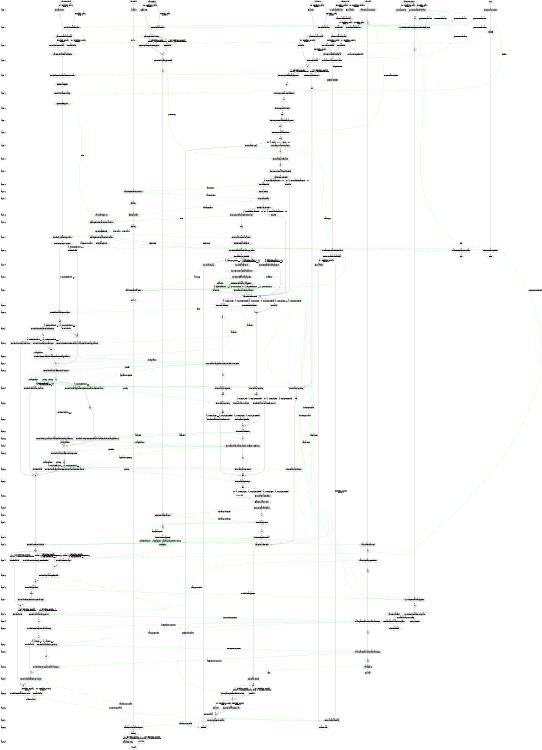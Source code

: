 digraph state_graph {
	rankdir=TB;
	size="8,5;"
	layer_0 [shape=plaintext, label="layer 0"];
	layer_1 [shape=plaintext, label="layer 1"];
	layer_0 -> layer_1 [style=invis];
	layer_2 [shape=plaintext, label="layer 2"];
	layer_1 -> layer_2 [style=invis];
	layer_3 [shape=plaintext, label="layer 3"];
	layer_2 -> layer_3 [style=invis];
	layer_4 [shape=plaintext, label="layer 4"];
	layer_3 -> layer_4 [style=invis];
	layer_5 [shape=plaintext, label="layer 5"];
	layer_4 -> layer_5 [style=invis];
	layer_6 [shape=plaintext, label="layer 6"];
	layer_5 -> layer_6 [style=invis];
	layer_7 [shape=plaintext, label="layer 7"];
	layer_6 -> layer_7 [style=invis];
	layer_8 [shape=plaintext, label="layer 8"];
	layer_7 -> layer_8 [style=invis];
	layer_9 [shape=plaintext, label="layer 9"];
	layer_8 -> layer_9 [style=invis];
	layer_10 [shape=plaintext, label="layer 10"];
	layer_9 -> layer_10 [style=invis];
	layer_11 [shape=plaintext, label="layer 11"];
	layer_10 -> layer_11 [style=invis];
	layer_12 [shape=plaintext, label="layer 12"];
	layer_11 -> layer_12 [style=invis];
	layer_13 [shape=plaintext, label="layer 13"];
	layer_12 -> layer_13 [style=invis];
	layer_14 [shape=plaintext, label="layer 14"];
	layer_13 -> layer_14 [style=invis];
	layer_15 [shape=plaintext, label="layer 15"];
	layer_14 -> layer_15 [style=invis];
	layer_16 [shape=plaintext, label="layer 16"];
	layer_15 -> layer_16 [style=invis];
	layer_17 [shape=plaintext, label="layer 17"];
	layer_16 -> layer_17 [style=invis];
	layer_18 [shape=plaintext, label="layer 18"];
	layer_17 -> layer_18 [style=invis];
	layer_19 [shape=plaintext, label="layer 19"];
	layer_18 -> layer_19 [style=invis];
	layer_20 [shape=plaintext, label="layer 20"];
	layer_19 -> layer_20 [style=invis];
	layer_21 [shape=plaintext, label="layer 21"];
	layer_20 -> layer_21 [style=invis];
	layer_22 [shape=plaintext, label="layer 22"];
	layer_21 -> layer_22 [style=invis];
	layer_23 [shape=plaintext, label="layer 23"];
	layer_22 -> layer_23 [style=invis];
	layer_24 [shape=plaintext, label="layer 24"];
	layer_23 -> layer_24 [style=invis];
	layer_25 [shape=plaintext, label="layer 25"];
	layer_24 -> layer_25 [style=invis];
	layer_26 [shape=plaintext, label="layer 26"];
	layer_25 -> layer_26 [style=invis];
	layer_27 [shape=plaintext, label="layer 27"];
	layer_26 -> layer_27 [style=invis];
	layer_28 [shape=plaintext, label="layer 28"];
	layer_27 -> layer_28 [style=invis];
	layer_29 [shape=plaintext, label="layer 29"];
	layer_28 -> layer_29 [style=invis];
	layer_30 [shape=plaintext, label="layer 30"];
	layer_29 -> layer_30 [style=invis];
	layer_31 [shape=plaintext, label="layer 31"];
	layer_30 -> layer_31 [style=invis];
	layer_32 [shape=plaintext, label="layer 32"];
	layer_31 -> layer_32 [style=invis];
	layer_33 [shape=plaintext, label="layer 33"];
	layer_32 -> layer_33 [style=invis];
	layer_34 [shape=plaintext, label="layer 34"];
	layer_33 -> layer_34 [style=invis];
	layer_35 [shape=plaintext, label="layer 35"];
	layer_34 -> layer_35 [style=invis];
	layer_36 [shape=plaintext, label="layer 36"];
	layer_35 -> layer_36 [style=invis];
	layer_37 [shape=plaintext, label="layer 37"];
	layer_36 -> layer_37 [style=invis];
	layer_38 [shape=plaintext, label="layer 38"];
	layer_37 -> layer_38 [style=invis];
	layer_39 [shape=plaintext, label="layer 39"];
	layer_38 -> layer_39 [style=invis];
	layer_40 [shape=plaintext, label="layer 40"];
	layer_39 -> layer_40 [style=invis];
	layer_41 [shape=plaintext, label="layer 41"];
	layer_40 -> layer_41 [style=invis];
	layer_42 [shape=plaintext, label="layer 42"];
	layer_41 -> layer_42 [style=invis];
	layer_43 [shape=plaintext, label="layer 43"];
	layer_42 -> layer_43 [style=invis];
	layer_44 [shape=plaintext, label="layer 44"];
	layer_43 -> layer_44 [style=invis];
	layer_45 [shape=plaintext, label="layer 45"];
	layer_44 -> layer_45 [style=invis];
	layer_46 [shape=plaintext, label="layer 46"];
	layer_45 -> layer_46 [style=invis];
	layer_47 [shape=plaintext, label="layer 47"];
	layer_46 -> layer_47 [style=invis];
	layer_48 [shape=plaintext, label="layer 48"];
	layer_47 -> layer_48 [style=invis];
	layer_49 [shape=plaintext, label="layer 49"];
	layer_48 -> layer_49 [style=invis];
	layer_50 [shape=plaintext, label="layer 50"];
	layer_49 -> layer_50 [style=invis];
	layer_51 [shape=plaintext, label="layer 51"];
	layer_50 -> layer_51 [style=invis];
	layer_52 [shape=plaintext, label="layer 52"];
	layer_51 -> layer_52 [style=invis];
	layer_53 [shape=plaintext, label="layer 53"];
	layer_52 -> layer_53 [style=invis];
	layer_54 [shape=plaintext, label="layer 54"];
	layer_53 -> layer_54 [style=invis];
	layer_55 [shape=plaintext, label="layer 55"];
	layer_54 -> layer_55 [style=invis];
	layer_56 [shape=plaintext, label="layer 56"];
	layer_55 -> layer_56 [style=invis];
	layer_57 [shape=plaintext, label="layer 57"];
	layer_56 -> layer_57 [style=invis];
	layer_58 [shape=plaintext, label="layer 58"];
	layer_57 -> layer_58 [style=invis];
	layer_59 [shape=plaintext, label="layer 59"];
	layer_58 -> layer_59 [style=invis];
	
	/* States */
	Firm_XXX2 [label = "XXX2"]
	Firm_UPDATE [label = "UPDATE"]
	Firm_XXX [label = "XXX"]
	Firm_15 [label = "15"]
	Firm_Start_Firm_Macro_Data [label = "Start_Firm_Macro_Data"]
	Firm_start_Firm [label = "start_Firm"]
	Firm_09b [label = "09b"]
	Firm_08 [label = "08"]
	Firm_07 [label = "07"]
	Firm_09a [label = "09a"]
	Firm_06 [label = "06"]
	Firm_03d [label = "03d"]
	Firm_09c [label = "09c"]
	Firm_05b [label = "05b"]
	Firm_05a [label = "05a"]
	Firm_04 [label = "04"]
	Firm_03c [label = "03c"]
	Firm_03 [label = "03"]
	Firm_Firm_tries_to_resolve_financial_crisis [label = "Firm_tries_to_resolve_financial_crisis"]
	Firm_Firm_bankruptcy_checked [label = "Firm_bankruptcy_checked"]
	Firm_End_Firm_Financial_Role [label = "End_Firm_Financial_Role"]
	Firm_0003 [label = "0003"]
	Firm_end_Firm [label = "end_Firm"]
	Firm_004 [label = "004"]
	Firm_003 [label = "003"]
	Firm_002 [label = "002"]
	Firm_001 [label = "001"]
	Firm_End_Firm_Credit_Role [label = "End_Firm_Credit_Role"]
	Firm_Firm_Credit_02 [label = "Firm_Credit_02"]
	Firm_Start_Firm_Credit_Role [label = "Start_Firm_Credit_Role"]
	Firm_14 [label = "14"]
	Firm_13b [label = "13b"]
	Firm_Start_Firm_Seller_Role [label = "Start_Firm_Seller_Role"]
	Firm_12 [label = "12"]
	Firm_11 [label = "11"]
	Firm_End_Firm_Labour_Role [label = "End_Firm_Labour_Role"]
	Firm_Start_Firm_Labour_Role [label = "Start_Firm_Labour_Role"]
	Firm_End_Firm_Financial_Management [label = "End_Firm_Financial_Management"]
	Firm_02 [label = "02"]
	Firm_00b [label = "00b"]
	Firm_00 [label = "00"]
	Firm_01 [label = "01"]
	Firm_005 [label = "005"]
	Household_WAITORDERSTATUS [label = "WAITORDERSTATUS"]
	Household_SELECTSTRATEGY [label = "SELECTSTRATEGY"]
	Household_end_Household [label = "end_Household"]
	Household_Start_Household_Financial_Role [label = "Start_Household_Financial_Role"]
	Household_Start_Household_Tax_Data [label = "Start_Household_Tax_Data"]
	Household_start_Household [label = "start_Household"]
	Household_05 [label = "05"]
	Household_04 [label = "04"]
	Household_03 [label = "03"]
	Household_02 [label = "02"]
	Household_01b [label = "01b"]
	Household_01 [label = "01"]
	Household_01e [label = "01e"]
	Household_01a [label = "01a"]
	Household_01d [label = "01d"]
	Household_EXIT_FINANCIAL_MARKET [label = "EXIT_FINANCIAL_MARKET"]
	Household_12 [label = "12"]
	Household_14 [label = "14"]
	Household_11 [label = "11"]
	Household_10 [label = "10"]
	Household_15 [label = "15"]
	Household_08b [label = "08b"]
	Household_08 [label = "08"]
	Household_07 [label = "07"]
	Household_09 [label = "09"]
	Household_06b [label = "06b"]
	Household_06 [label = "06"]
	Mall_end_Mall [label = "end_Mall"]
	Mall_05 [label = "05"]
	Mall_04 [label = "04"]
	Mall_03 [label = "03"]
	Mall_02 [label = "02"]
	Mall_01 [label = "01"]
	Mall_start_Mall [label = "start_Mall"]
	IGFirm_start_IGFirm [label = "start_IGFirm"]
	IGFirm_end_IGFirm [label = "end_IGFirm"]
	IGFirm_03 [label = "03"]
	IGFirm_02 [label = "02"]
	IGFirm_01 [label = "01"]
	IGFirm_Start_IGFirm_Productivity [label = "Start_IGFirm_Productivity"]
	Eurostat_WAITENDMARKET [label = "WAITENDMARKET"]
	Eurostat_end_Eurostat [label = "end_Eurostat"]
	Eurostat_End_Eurostat_Financial_Data [label = "End_Eurostat_Financial_Data"]
	Eurostat_Start_Eurostat_Financial_Data [label = "Start_Eurostat_Financial_Data"]
	Eurostat_Start_Eurostat_Firm_Data [label = "Start_Eurostat_Firm_Data"]
	Eurostat_Start_Eurostat_Tax_Data [label = "Start_Eurostat_Tax_Data"]
	Eurostat_start_Eurostat [label = "start_Eurostat"]
	Clearinghouse_end_Clearinghouse [label = "end_Clearinghouse"]
	Clearinghouse_COMPUTEDPRICES [label = "COMPUTEDPRICES"]
	Clearinghouse_start_Clearinghouse [label = "start_Clearinghouse"]
	Bank_BB1 [label = "BB1"]
	Bank_BB [label = "BB"]
	Bank_end_Bank [label = "end_Bank"]
	Bank_Bank_05 [label = "Bank_05"]
	Bank_Bank_04 [label = "Bank_04"]
	Bank_Bank_03 [label = "Bank_03"]
	Bank_Bank_02 [label = "Bank_02"]
	Bank_Bank_01 [label = "Bank_01"]
	Bank_start_Bank [label = "start_Bank"]
	Government_end_Government [label = "end_Government"]
	Government_02 [label = "02"]
	Government_01 [label = "01"]
	Government_00 [label = "00"]
	Government_start_Government [label = "start_Government"]
	Central_Bank_end_Central_Bank [label = "end_Central_Bank"]
	Central_Bank_start_Central_Bank [label = "start_Central_Bank"]
	Firm_Firm_calc_production_quantity_005_01 [label = "Firm_calc_production_quantity", shape = rect]
	Firm_Firm_set_quantities_zero_00_00b [label = "Firm_set_quantities_zero", shape = rect]
	Firm_Firm_calc_input_demands_01_02 [label = "Firm_calc_input_demands", shape = rect]
	Firm_Firm_calc_production_quantity_2_End_Firm_Financial_Management_Start_Firm_Labour_Role [label = "Firm_calc_production_quantity_2", shape = rect]
	Firm_Firm_idle_End_Firm_Financial_Management_Start_Firm_Labour_Role [label = "Firm_idle", shape = rect]
	Firm_Firm_send_capital_demand_End_Firm_Labour_Role_11 [label = "Firm_send_capital_demand", shape = rect]
	Firm_Firm_calc_pay_costs_11_12 [label = "Firm_calc_pay_costs", shape = rect]
	Firm_Firm_send_goods_to_mall_12_Start_Firm_Seller_Role [label = "Firm_send_goods_to_mall", shape = rect]
	Firm_Firm_calc_revenue_Start_Firm_Seller_Role_13b [label = "Firm_calc_revenue", shape = rect]
	Firm_Firm_update_specific_skills_of_workers_13b_14 [label = "Firm_update_specific_skills_of_workers", shape = rect]
	Firm_Firm_idle_13b_14 [label = "Firm_idle", shape = rect]
	Firm_Firm_ask_for_loan_Start_Firm_Credit_Role_Firm_Credit_02 [label = "Firm_ask_for_loan", shape = rect]
	Firm_Firm_choose_bank_Firm_Credit_02_End_Firm_Credit_Role [label = "Firm_choose_bank", shape = rect]
	Firm_Firm_compute_financial_payments_00_001 [label = "Firm_compute_financial_payments", shape = rect]
	Firm_Firm_compute_income_statement_001_002 [label = "Firm_compute_income_statement", shape = rect]
	Firm_Firm_compute_dividends_002_003 [label = "Firm_compute_dividends", shape = rect]
	Firm_Firm_compute_total_financial_payments_003_004 [label = "Firm_compute_total_financial_payments", shape = rect]
	Firm_Firm_compute_balance_sheet_004_005 [label = "Firm_compute_balance_sheet", shape = rect]
	Firm_Firm_in_bankruptcy_005_end_Firm [label = "Firm_in_bankruptcy", shape = rect]
	Firm_Firm_compute_total_liquidity_needs_02_Start_Firm_Credit_Role [label = "Firm_compute_total_liquidity_needs", shape = rect]
	Firm_Firm_compute_and_send_stock_orders_End_Firm_Credit_Role_0003 [label = "Firm_compute_and_send_stock_orders", shape = rect]
	Firm_Firm_reads_stock_transactions_0003_End_Firm_Financial_Role [label = "Firm_reads_stock_transactions", shape = rect]
	Firm_Firm_check_financial_and_bankruptcy_state_End_Firm_Financial_Role_Firm_bankruptcy_checked [label = "Firm_check_financial_and_bankruptcy_state", shape = rect]
	Firm_Firm_in_bankruptcy_Firm_bankruptcy_checked_end_Firm [label = "Firm_in_bankruptcy", shape = rect]
	Firm_Firm_in_financial_crisis_Firm_bankruptcy_checked_Firm_tries_to_resolve_financial_crisis [label = "Firm_in_financial_crisis", shape = rect]
	Firm_Firm_execute_financial_payments_Firm_tries_to_resolve_financial_crisis_End_Firm_Financial_Management [label = "Firm_execute_financial_payments", shape = rect]
	Firm_Firm_execute_financial_payments_Firm_bankruptcy_checked_Start_Firm_Labour_Role [label = "Firm_execute_financial_payments", shape = rect]
	Firm_Firm_idle_Start_Firm_Credit_Role_Start_Firm_Labour_Role [label = "Firm_idle", shape = rect]
	Firm_Firm_idle_End_Firm_Credit_Role_Start_Firm_Labour_Role [label = "Firm_idle", shape = rect]
	Firm_Firm_send_vacancies_Start_Firm_Labour_Role_03 [label = "Firm_send_vacancies", shape = rect]
	Firm_Firm_send_redundancies_Start_Firm_Labour_Role_03c [label = "Firm_send_redundancies", shape = rect]
	Firm_Firm_idle_Start_Firm_Labour_Role_03c [label = "Firm_idle", shape = rect]
	Firm_Firm_read_job_applications_send_job_offer_or_rejection_03_04 [label = "Firm_read_job_applications_send_job_offer_or_rejection", shape = rect]
	Firm_Firm_read_job_responses_04_05a [label = "Firm_read_job_responses", shape = rect]
	Firm_Firm_read_job_quitting_05a_05b [label = "Firm_read_job_quitting", shape = rect]
	Firm_Firm_read_job_quitting_00b_09c [label = "Firm_read_job_quitting", shape = rect]
	Firm_Firm_read_job_quitting_03c_03d [label = "Firm_read_job_quitting", shape = rect]
	Firm_Firm_start_labour_market_03d_06 [label = "Firm_start_labour_market", shape = rect]
	Firm_Firm_finish_labour_market_first_round_03d_09a [label = "Firm_finish_labour_market_first_round", shape = rect]
	Firm_Firm_finish_labour_market_first_round_05b_09a [label = "Firm_finish_labour_market_first_round", shape = rect]
	Firm_Firm_update_wage_offer_05b_06 [label = "Firm_update_wage_offer", shape = rect]
	Firm_Firm_send_vacancies_2_06_07 [label = "Firm_send_vacancies_2", shape = rect]
	Firm_Firm_read_job_applications_send_job_offer_or_rejection_2_07_08 [label = "Firm_read_job_applications_send_job_offer_or_rejection_2", shape = rect]
	Firm_Firm_read_job_responses_2_08_09a [label = "Firm_read_job_responses_2", shape = rect]
	Firm_Firm_read_job_quitting_2_09a_09b [label = "Firm_read_job_quitting_2", shape = rect]
	Firm_Firm_read_job_quitting_2_09c_Start_Firm_Seller_Role [label = "Firm_read_job_quitting_2", shape = rect]
	Firm_Firm_update_wage_offer_2_09b_End_Firm_Labour_Role [label = "Firm_update_wage_offer_2", shape = rect]
	Firm_Firm_idle_09b_End_Firm_Labour_Role [label = "Firm_idle", shape = rect]
	Firm_Firm_idle_start_Firm_Start_Firm_Macro_Data [label = "Firm_idle", shape = rect]
	Firm_Firm_read_tax_rates_start_Firm_Start_Firm_Macro_Data [label = "Firm_read_tax_rates", shape = rect]
	Firm_Firm_receive_data_Start_Firm_Macro_Data_00 [label = "Firm_receive_data", shape = rect]
	Firm_Firm_idle_Start_Firm_Macro_Data_00 [label = "Firm_idle", shape = rect]
	Firm_Firm_send_data_to_Eurostat_14_15 [label = "Firm_send_data_to_Eurostat", shape = rect]
	Firm_Firm_idle_14_15 [label = "Firm_idle", shape = rect]
	Firm_Firm_send_payments_to_bank_15_end_Firm [label = "Firm_send_payments_to_bank", shape = rect]
	Firm_Firm_send_stock_info_XXX_UPDATE [label = "Firm_send_stock_info", shape = rect]
	Firm_Firm_receive_stock_info_UPDATE_XXX2 [label = "Firm_receive_stock_info", shape = rect]
	Household_Household_receive_dividends_06_06b [label = "Household_receive_dividends", shape = rect]
	Household_Household_idle_06b_09 [label = "Household_idle", shape = rect]
	Household_Household_receive_wage_06b_07 [label = "Household_receive_wage", shape = rect]
	Household_Household_update_specific_skills_07_08 [label = "Household_update_specific_skills", shape = rect]
	Household_Household_receive_unemployment_benefits_06b_08 [label = "Household_receive_unemployment_benefits", shape = rect]
	Household_Household_pay_taxes_08_08b [label = "Household_pay_taxes", shape = rect]
	Household_Household_determine_consumption_budget_08b_09 [label = "Household_determine_consumption_budget", shape = rect]
	Household_Household_idle_09_15 [label = "Household_idle", shape = rect]
	Household_Household_rank_and_buy_goods_1_09_10 [label = "Household_rank_and_buy_goods_1", shape = rect]
	Household_Household_receive_goods_read_rationing_10_11 [label = "Household_receive_goods_read_rationing", shape = rect]
	Household_Household_idle_11_14 [label = "Household_idle", shape = rect]
	Household_Household_rank_and_buy_goods_2_11_12 [label = "Household_rank_and_buy_goods_2", shape = rect]
	Household_Household_receive_goods_read_rationing_2_12_14 [label = "Household_receive_goods_read_rationing_2", shape = rect]
	Household_Household_handle_leftover_budget_14_15 [label = "Household_handle_leftover_budget", shape = rect]
	Household_Household_read_firing_messages_EXIT_FINANCIAL_MARKET_01d [label = "Household_read_firing_messages", shape = rect]
	Household_Household_idle_01d_01a [label = "Household_idle", shape = rect]
	Household_Household_idle_EXIT_FINANCIAL_MARKET_01a [label = "Household_idle", shape = rect]
	Household_Household_OTJS_read_job_vacancies_and_send_applications_01e_01 [label = "Household_OTJS_read_job_vacancies_and_send_applications", shape = rect]
	Household_Household_UNEMPLOYED_read_job_vacancies_and_send_applications_01a_01 [label = "Household_UNEMPLOYED_read_job_vacancies_and_send_applications", shape = rect]
	Household_Household_on_the_job_search_decision_01d_01b [label = "Household_on_the_job_search_decision", shape = rect]
	Household_Household_on_the_job_search_yes_01b_01e [label = "Household_on_the_job_search_yes", shape = rect]
	Household_Household_on_the_job_search_no_01b_06 [label = "Household_on_the_job_search_no", shape = rect]
	Household_Household_read_job_offers_send_response_01_02 [label = "Household_read_job_offers_send_response", shape = rect]
	Household_Household_finish_labour_market_02_06 [label = "Household_finish_labour_market", shape = rect]
	Household_Household_read_application_rejection_update_wage_reservation_02_03 [label = "Household_read_application_rejection_update_wage_reservation", shape = rect]
	Household_Household_OTJS_read_job_vacancies_and_send_applications_2_02_04 [label = "Household_OTJS_read_job_vacancies_and_send_applications_2", shape = rect]
	Household_Household_UNEMPLOYED_read_job_vacancies_and_send_applications_2_03_04 [label = "Household_UNEMPLOYED_read_job_vacancies_and_send_applications_2", shape = rect]
	Household_Household_read_job_offers_send_response_2_04_05 [label = "Household_read_job_offers_send_response_2", shape = rect]
	Household_Household_read_application_rejection_update_wage_reservation_2_05_06 [label = "Household_read_application_rejection_update_wage_reservation_2", shape = rect]
	Household_Household_idle_05_06 [label = "Household_idle", shape = rect]
	Household_Household_idle_start_Household_Start_Household_Tax_Data [label = "Household_idle", shape = rect]
	Household_Household_read_tax_rates_start_Household_Start_Household_Tax_Data [label = "Household_read_tax_rates", shape = rect]
	Household_Household_receive_data_Start_Household_Tax_Data_Start_Household_Financial_Role [label = "Household_receive_data", shape = rect]
	Household_Household_idle_Start_Household_Tax_Data_Start_Household_Financial_Role [label = "Household_idle", shape = rect]
	Household_Household_send_data_to_Eurostat_15_end_Household [label = "Household_send_data_to_Eurostat", shape = rect]
	Household_Household_idle_15_end_Household [label = "Household_idle", shape = rect]
	Household_Household_receive_info_asset_to_eurostat_Start_Household_Financial_Role_SELECTSTRATEGY [label = "Household_receive_info_asset_to_eurostat", shape = rect]
	Household_Household_select_strategy_SELECTSTRATEGY_WAITORDERSTATUS [label = "Household_select_strategy", shape = rect]
	Household_Household_update_its_portfolio_WAITORDERSTATUS_EXIT_FINANCIAL_MARKET [label = "Household_update_its_portfolio", shape = rect]
	Mall_Mall_send_current_stocks_start_Mall_01 [label = "Mall_send_current_stocks", shape = rect]
	Mall_Mall_update_mall_stock_01_02 [label = "Mall_update_mall_stock", shape = rect]
	Mall_Mall_send_quality_price_info_1_02_03 [label = "Mall_send_quality_price_info_1", shape = rect]
	Mall_Mall_update_mall_stocks_sales_rationing_1_03_04 [label = "Mall_update_mall_stocks_sales_rationing_1", shape = rect]
	Mall_Mall_update_mall_stocks_sales_rationing_2_04_05 [label = "Mall_update_mall_stocks_sales_rationing_2", shape = rect]
	Mall_Mall_pay_firm_05_end_Mall [label = "Mall_pay_firm", shape = rect]
	IGFirm_IGFirm_update_productivity_price_Start_IGFirm_Productivity_01 [label = "IGFirm_update_productivity_price", shape = rect]
	IGFirm_IGFirm_idle_Start_IGFirm_Productivity_01 [label = "IGFirm_idle", shape = rect]
	IGFirm_IGFirm_send_quality_price_info_01_02 [label = "IGFirm_send_quality_price_info", shape = rect]
	IGFirm_IGFirm_send_capital_good_02_03 [label = "IGFirm_send_capital_good", shape = rect]
	IGFirm_IGFirm_receive_payment_03_end_IGFirm [label = "IGFirm_receive_payment", shape = rect]
	IGFirm_IGFirm_idle_start_IGFirm_Start_IGFirm_Productivity [label = "IGFirm_idle", shape = rect]
	IGFirm_IGFirm_read_tax_rates_start_IGFirm_Start_IGFirm_Productivity [label = "IGFirm_read_tax_rates", shape = rect]
	Eurostat_Eurostat_Initialization_start_Eurostat_Start_Eurostat_Tax_Data [label = "Eurostat_Initialization", shape = rect]
	Eurostat_Eurostat_idle_start_Eurostat_Start_Eurostat_Tax_Data [label = "Eurostat_idle", shape = rect]
	Eurostat_Eurostat_read_tax_rates_Start_Eurostat_Tax_Data_Start_Eurostat_Firm_Data [label = "Eurostat_read_tax_rates", shape = rect]
	Eurostat_Eurostat_idle_Start_Eurostat_Tax_Data_Start_Eurostat_Firm_Data [label = "Eurostat_idle", shape = rect]
	Eurostat_Eurostat_send_data_Start_Eurostat_Firm_Data_Start_Eurostat_Financial_Data [label = "Eurostat_send_data", shape = rect]
	Eurostat_Eurostat_idle_Start_Eurostat_Firm_Data_Start_Eurostat_Financial_Data [label = "Eurostat_idle", shape = rect]
	Eurostat_Eurostat_calculate_data_End_Eurostat_Financial_Data_end_Eurostat [label = "Eurostat_calculate_data", shape = rect]
	Eurostat_Eurostat_idle_End_Eurostat_Financial_Data_end_Eurostat [label = "Eurostat_idle", shape = rect]
	Eurostat_Eurastat_send_asset_information_Start_Eurostat_Financial_Data_WAITENDMARKET [label = "Eurastat_send_asset_information", shape = rect]
	Eurostat_Eurostat_receive_asset_information_WAITENDMARKET_End_Eurostat_Financial_Data [label = "Eurostat_receive_asset_information", shape = rect]
	Clearinghouse_ClearingHouse_receive_orders_and_run_start_Clearinghouse_COMPUTEDPRICES [label = "ClearingHouse_receive_orders_and_run", shape = rect]
	Clearinghouse_ClearingHouse_send_asset_information_COMPUTEDPRICES_end_Clearinghouse [label = "ClearingHouse_send_asset_information", shape = rect]
	Bank_Bank_idle_start_Bank_Bank_01 [label = "Bank_idle", shape = rect]
	Bank_Bank_decide_credit_conditions_Bank_01_Bank_02 [label = "Bank_decide_credit_conditions", shape = rect]
	Bank_Bank_give_loan_Bank_02_Bank_03 [label = "Bank_give_loan", shape = rect]
	Bank_Bank_receive_installment_Bank_03_Bank_04 [label = "Bank_receive_installment", shape = rect]
	Bank_Bank_account_update_deposits_Bank_04_Bank_05 [label = "Bank_account_update_deposits", shape = rect]
	Bank_Bank_accounting_Bank_05_end_Bank [label = "Bank_accounting", shape = rect]
	Bank_Bank_idle_Bank_05_end_Bank [label = "Bank_idle", shape = rect]
	Bank_Bank_receive_account_update_BB_BB1 [label = "Bank_receive_account_update", shape = rect]
	Government_Government_idle_start_Government_00 [label = "Government_idle", shape = rect]
	Government_Government_send_tax_rates_start_Government_00 [label = "Government_send_tax_rates", shape = rect]
	Government_Government_send_unemployment_benefit_payment_00_01 [label = "Government_send_unemployment_benefit_payment", shape = rect]
	Government_Government_read_tax_payment_01_02 [label = "Government_read_tax_payment", shape = rect]
	Government_Government_send_account_update_02_end_Government [label = "Government_send_account_update", shape = rect]
	Central_Bank_Central_Bank_read_account_update_start_Central_Bank_end_Central_Bank [label = "Central_Bank_read_account_update", shape = rect]
	
	/* Transitions */
	Firm_005 -> Firm_Firm_calc_production_quantity_005_01 [ label = "a->equity > 0.0"];
	Firm_Firm_calc_production_quantity_005_01 -> Firm_01;
	Firm_00 -> Firm_Firm_set_quantities_zero_00_00b [ label = "not ( Periodicity: monthly\nPhase: a->day_of_month_to_act )"];
	Firm_Firm_set_quantities_zero_00_00b -> Firm_00b;
	Firm_01 -> Firm_Firm_calc_input_demands_01_02;
	Firm_Firm_calc_input_demands_01_02 -> Firm_02;
	Firm_End_Firm_Financial_Management -> Firm_Firm_calc_production_quantity_2_End_Firm_Financial_Management_Start_Firm_Labour_Role [ label = "not ( a->payment_account >= a->production_costs )"];
	Firm_Firm_calc_production_quantity_2_End_Firm_Financial_Management_Start_Firm_Labour_Role -> Firm_Start_Firm_Labour_Role;
	Firm_End_Firm_Financial_Management -> Firm_Firm_idle_End_Firm_Financial_Management_Start_Firm_Labour_Role [ label = "a->payment_account >= a->production_costs"];
	Firm_Firm_idle_End_Firm_Financial_Management_Start_Firm_Labour_Role -> Firm_Start_Firm_Labour_Role;
	Firm_End_Firm_Labour_Role -> Firm_Firm_send_capital_demand_End_Firm_Labour_Role_11;
	Firm_Firm_send_capital_demand_End_Firm_Labour_Role_11 -> Firm_11;
	Firm_11 -> Firm_Firm_calc_pay_costs_11_12;
	Firm_Firm_calc_pay_costs_11_12 -> Firm_12;
	Firm_12 -> Firm_Firm_send_goods_to_mall_12_Start_Firm_Seller_Role;
	Firm_Firm_send_goods_to_mall_12_Start_Firm_Seller_Role -> Firm_Start_Firm_Seller_Role;
	Firm_Start_Firm_Seller_Role -> Firm_Firm_calc_revenue_Start_Firm_Seller_Role_13b;
	Firm_Firm_calc_revenue_Start_Firm_Seller_Role_13b -> Firm_13b;
	Firm_13b -> Firm_Firm_update_specific_skills_of_workers_13b_14 [ label = "Periodicity: monthly\nPhase: a->day_of_month_to_act"];
	Firm_Firm_update_specific_skills_of_workers_13b_14 -> Firm_14;
	Firm_13b -> Firm_Firm_idle_13b_14 [ label = "not ( Periodicity: monthly\nPhase: a->day_of_month_to_act )"];
	Firm_Firm_idle_13b_14 -> Firm_14;
	Firm_Start_Firm_Credit_Role -> Firm_Firm_ask_for_loan_Start_Firm_Credit_Role_Firm_Credit_02 [ label = "a->external_financial_needs > 0.0"];
	Firm_Firm_ask_for_loan_Start_Firm_Credit_Role_Firm_Credit_02 -> Firm_Firm_Credit_02;
	Firm_Firm_Credit_02 -> Firm_Firm_choose_bank_Firm_Credit_02_End_Firm_Credit_Role;
	Firm_Firm_choose_bank_Firm_Credit_02_End_Firm_Credit_Role -> Firm_End_Firm_Credit_Role;
	Firm_00 -> Firm_Firm_compute_financial_payments_00_001 [ label = "Periodicity: monthly\nPhase: a->day_of_month_to_act"];
	Firm_Firm_compute_financial_payments_00_001 -> Firm_001;
	Firm_001 -> Firm_Firm_compute_income_statement_001_002;
	Firm_Firm_compute_income_statement_001_002 -> Firm_002;
	Firm_002 -> Firm_Firm_compute_dividends_002_003;
	Firm_Firm_compute_dividends_002_003 -> Firm_003;
	Firm_003 -> Firm_Firm_compute_total_financial_payments_003_004;
	Firm_Firm_compute_total_financial_payments_003_004 -> Firm_004;
	Firm_004 -> Firm_Firm_compute_balance_sheet_004_005;
	Firm_Firm_compute_balance_sheet_004_005 -> Firm_005;
	Firm_005 -> Firm_Firm_in_bankruptcy_005_end_Firm [ label = "not ( a->equity > 0.0 )"];
	Firm_Firm_in_bankruptcy_005_end_Firm -> Firm_end_Firm;
	Firm_02 -> Firm_Firm_compute_total_liquidity_needs_02_Start_Firm_Credit_Role;
	Firm_Firm_compute_total_liquidity_needs_02_Start_Firm_Credit_Role -> Firm_Start_Firm_Credit_Role;
	Firm_End_Firm_Credit_Role -> Firm_Firm_compute_and_send_stock_orders_End_Firm_Credit_Role_0003 [ label = "a->external_financial_needs > 0.0"];
	Firm_Firm_compute_and_send_stock_orders_End_Firm_Credit_Role_0003 -> Firm_0003;
	Firm_0003 -> Firm_Firm_reads_stock_transactions_0003_End_Firm_Financial_Role;
	Firm_Firm_reads_stock_transactions_0003_End_Firm_Financial_Role -> Firm_End_Firm_Financial_Role;
	Firm_End_Firm_Financial_Role -> Firm_Firm_check_financial_and_bankruptcy_state_End_Firm_Financial_Role_Firm_bankruptcy_checked;
	Firm_Firm_check_financial_and_bankruptcy_state_End_Firm_Financial_Role_Firm_bankruptcy_checked -> Firm_Firm_bankruptcy_checked;
	Firm_Firm_bankruptcy_checked -> Firm_Firm_in_bankruptcy_Firm_bankruptcy_checked_end_Firm [ label = "a->bankruptcy_state == 1"];
	Firm_Firm_in_bankruptcy_Firm_bankruptcy_checked_end_Firm -> Firm_end_Firm;
	Firm_Firm_bankruptcy_checked -> Firm_Firm_in_financial_crisis_Firm_bankruptcy_checked_Firm_tries_to_resolve_financial_crisis [ label = "a->bankruptcy_state == 0 &&\na->financial_crisis_state == 1"];
	Firm_Firm_in_financial_crisis_Firm_bankruptcy_checked_Firm_tries_to_resolve_financial_crisis -> Firm_Firm_tries_to_resolve_financial_crisis;
	Firm_Firm_tries_to_resolve_financial_crisis -> Firm_Firm_execute_financial_payments_Firm_tries_to_resolve_financial_crisis_End_Firm_Financial_Management;
	Firm_Firm_execute_financial_payments_Firm_tries_to_resolve_financial_crisis_End_Firm_Financial_Management -> Firm_End_Firm_Financial_Management;
	Firm_Firm_bankruptcy_checked -> Firm_Firm_execute_financial_payments_Firm_bankruptcy_checked_Start_Firm_Labour_Role [ label = "a->bankruptcy_state == 0 &&\na->financial_crisis_state == 0"];
	Firm_Firm_execute_financial_payments_Firm_bankruptcy_checked_Start_Firm_Labour_Role -> Firm_Start_Firm_Labour_Role;
	Firm_Start_Firm_Credit_Role -> Firm_Firm_idle_Start_Firm_Credit_Role_Start_Firm_Labour_Role [ label = "not ( a->external_financial_needs > 0.0 )"];
	Firm_Firm_idle_Start_Firm_Credit_Role_Start_Firm_Labour_Role -> Firm_Start_Firm_Labour_Role;
	Firm_End_Firm_Credit_Role -> Firm_Firm_idle_End_Firm_Credit_Role_Start_Firm_Labour_Role [ label = "not ( a->external_financial_needs > 0.0 )"];
	Firm_Firm_idle_End_Firm_Credit_Role_Start_Firm_Labour_Role -> Firm_Start_Firm_Labour_Role;
	Firm_Start_Firm_Labour_Role -> Firm_Firm_send_vacancies_Start_Firm_Labour_Role_03 [ label = "a->no_employees < a->employees_needed"];
	Firm_Firm_send_vacancies_Start_Firm_Labour_Role_03 -> Firm_03;
	Firm_Start_Firm_Labour_Role -> Firm_Firm_send_redundancies_Start_Firm_Labour_Role_03c [ label = "a->no_employees > a->employees_needed"];
	Firm_Firm_send_redundancies_Start_Firm_Labour_Role_03c -> Firm_03c;
	Firm_Start_Firm_Labour_Role -> Firm_Firm_idle_Start_Firm_Labour_Role_03c [ label = "a->no_employees == a->employees_needed"];
	Firm_Firm_idle_Start_Firm_Labour_Role_03c -> Firm_03c;
	Firm_03 -> Firm_Firm_read_job_applications_send_job_offer_or_rejection_03_04;
	Firm_Firm_read_job_applications_send_job_offer_or_rejection_03_04 -> Firm_04;
	Firm_04 -> Firm_Firm_read_job_responses_04_05a;
	Firm_Firm_read_job_responses_04_05a -> Firm_05a;
	Firm_05a -> Firm_Firm_read_job_quitting_05a_05b;
	Firm_Firm_read_job_quitting_05a_05b -> Firm_05b;
	Firm_00b -> Firm_Firm_read_job_quitting_00b_09c;
	Firm_Firm_read_job_quitting_00b_09c -> Firm_09c;
	Firm_03c -> Firm_Firm_read_job_quitting_03c_03d;
	Firm_Firm_read_job_quitting_03c_03d -> Firm_03d;
	Firm_03d -> Firm_Firm_start_labour_market_03d_06 [ label = "a->no_employees < a->employees_needed"];
	Firm_Firm_start_labour_market_03d_06 -> Firm_06;
	Firm_03d -> Firm_Firm_finish_labour_market_first_round_03d_09a [ label = "not ( a->no_employees < a->employees_needed )"];
	Firm_Firm_finish_labour_market_first_round_03d_09a -> Firm_09a;
	Firm_05b -> Firm_Firm_finish_labour_market_first_round_05b_09a [ label = "a->no_employees == a->employees_needed"];
	Firm_Firm_finish_labour_market_first_round_05b_09a -> Firm_09a;
	Firm_05b -> Firm_Firm_update_wage_offer_05b_06 [ label = "a->no_employees < a->employees_needed"];
	Firm_Firm_update_wage_offer_05b_06 -> Firm_06;
	Firm_06 -> Firm_Firm_send_vacancies_2_06_07;
	Firm_Firm_send_vacancies_2_06_07 -> Firm_07;
	Firm_07 -> Firm_Firm_read_job_applications_send_job_offer_or_rejection_2_07_08;
	Firm_Firm_read_job_applications_send_job_offer_or_rejection_2_07_08 -> Firm_08;
	Firm_08 -> Firm_Firm_read_job_responses_2_08_09a;
	Firm_Firm_read_job_responses_2_08_09a -> Firm_09a;
	Firm_09a -> Firm_Firm_read_job_quitting_2_09a_09b;
	Firm_Firm_read_job_quitting_2_09a_09b -> Firm_09b;
	Firm_09c -> Firm_Firm_read_job_quitting_2_09c_Start_Firm_Seller_Role;
	Firm_Firm_read_job_quitting_2_09c_Start_Firm_Seller_Role -> Firm_Start_Firm_Seller_Role;
	Firm_09b -> Firm_Firm_update_wage_offer_2_09b_End_Firm_Labour_Role [ label = "a->no_employees < a->employees_needed"];
	Firm_Firm_update_wage_offer_2_09b_End_Firm_Labour_Role -> Firm_End_Firm_Labour_Role;
	Firm_09b -> Firm_Firm_idle_09b_End_Firm_Labour_Role [ label = "not ( a->no_employees < a->employees_needed )"];
	Firm_Firm_idle_09b_End_Firm_Labour_Role -> Firm_End_Firm_Labour_Role;
	Firm_start_Firm -> Firm_Firm_idle_start_Firm_Start_Firm_Macro_Data [ label = "not ( Periodicity: yearly\nPhase: 0 )"];
	Firm_Firm_idle_start_Firm_Start_Firm_Macro_Data -> Firm_Start_Firm_Macro_Data;
	Firm_start_Firm -> Firm_Firm_read_tax_rates_start_Firm_Start_Firm_Macro_Data [ label = "Periodicity: yearly\nPhase: 0"];
	Firm_Firm_read_tax_rates_start_Firm_Start_Firm_Macro_Data -> Firm_Start_Firm_Macro_Data;
	Firm_Start_Firm_Macro_Data -> Firm_Firm_receive_data_Start_Firm_Macro_Data_00 [ label = "Periodicity: monthly\nPhase: 0"];
	Firm_Firm_receive_data_Start_Firm_Macro_Data_00 -> Firm_00;
	Firm_Start_Firm_Macro_Data -> Firm_Firm_idle_Start_Firm_Macro_Data_00 [ label = "not ( Periodicity: monthly\nPhase: 0 )"];
	Firm_Firm_idle_Start_Firm_Macro_Data_00 -> Firm_00;
	Firm_14 -> Firm_Firm_send_data_to_Eurostat_14_15 [ label = "Periodicity: monthly\nPhase: 19"];
	Firm_Firm_send_data_to_Eurostat_14_15 -> Firm_15;
	Firm_14 -> Firm_Firm_idle_14_15 [ label = "not ( Periodicity: monthly\nPhase: 19 )"];
	Firm_Firm_idle_14_15 -> Firm_15;
	Firm_15 -> Firm_Firm_send_payments_to_bank_15_end_Firm;
	Firm_Firm_send_payments_to_bank_15_end_Firm -> Firm_end_Firm;
	Firm_XXX -> Firm_Firm_send_stock_info_XXX_UPDATE;
	Firm_Firm_send_stock_info_XXX_UPDATE -> Firm_UPDATE;
	Firm_UPDATE -> Firm_Firm_receive_stock_info_UPDATE_XXX2;
	Firm_Firm_receive_stock_info_UPDATE_XXX2 -> Firm_XXX2;
	Household_06 -> Household_Household_receive_dividends_06_06b;
	Household_Household_receive_dividends_06_06b -> Household_06b;
	Household_06b -> Household_Household_idle_06b_09 [ label = "not ( Periodicity: monthly\nPhase: a->day_of_month_receive_income )"];
	Household_Household_idle_06b_09 -> Household_09;
	Household_06b -> Household_Household_receive_wage_06b_07 [ label = "Periodicity: monthly\nPhase: a->day_of_month_receive_income &&\na->employee_firm_id != -1"];
	Household_Household_receive_wage_06b_07 -> Household_07;
	Household_07 -> Household_Household_update_specific_skills_07_08;
	Household_Household_update_specific_skills_07_08 -> Household_08;
	Household_06b -> Household_Household_receive_unemployment_benefits_06b_08 [ label = "Periodicity: monthly\nPhase: a->day_of_month_receive_income &&\na->employee_firm_id == -1"];
	Household_Household_receive_unemployment_benefits_06b_08 -> Household_08;
	Household_08 -> Household_Household_pay_taxes_08_08b;
	Household_Household_pay_taxes_08_08b -> Household_08b;
	Household_08b -> Household_Household_determine_consumption_budget_08b_09;
	Household_Household_determine_consumption_budget_08b_09 -> Household_09;
	Household_09 -> Household_Household_idle_09_15 [ label = "not ( Periodicity: monthly\nPhase: a->day_of_month_to_act )"];
	Household_Household_idle_09_15 -> Household_15;
	Household_09 -> Household_Household_rank_and_buy_goods_1_09_10 [ label = "Periodicity: monthly\nPhase: a->day_of_month_to_act"];
	Household_Household_rank_and_buy_goods_1_09_10 -> Household_10;
	Household_10 -> Household_Household_receive_goods_read_rationing_10_11;
	Household_Household_receive_goods_read_rationing_10_11 -> Household_11;
	Household_11 -> Household_Household_idle_11_14 [ label = "a->rationed != 1"];
	Household_Household_idle_11_14 -> Household_14;
	Household_11 -> Household_Household_rank_and_buy_goods_2_11_12 [ label = "a->rationed == 1"];
	Household_Household_rank_and_buy_goods_2_11_12 -> Household_12;
	Household_12 -> Household_Household_receive_goods_read_rationing_2_12_14;
	Household_Household_receive_goods_read_rationing_2_12_14 -> Household_14;
	Household_14 -> Household_Household_handle_leftover_budget_14_15;
	Household_Household_handle_leftover_budget_14_15 -> Household_15;
	Household_EXIT_FINANCIAL_MARKET -> Household_Household_read_firing_messages_EXIT_FINANCIAL_MARKET_01d [ label = "a->employee_firm_id != -1"];
	Household_Household_read_firing_messages_EXIT_FINANCIAL_MARKET_01d -> Household_01d;
	Household_01d -> Household_Household_idle_01d_01a [ label = "a->employee_firm_id == -1"];
	Household_Household_idle_01d_01a -> Household_01a;
	Household_EXIT_FINANCIAL_MARKET -> Household_Household_idle_EXIT_FINANCIAL_MARKET_01a [ label = "a->employee_firm_id == -1"];
	Household_Household_idle_EXIT_FINANCIAL_MARKET_01a -> Household_01a;
	Household_01e -> Household_Household_OTJS_read_job_vacancies_and_send_applications_01e_01;
	Household_Household_OTJS_read_job_vacancies_and_send_applications_01e_01 -> Household_01;
	Household_01a -> Household_Household_UNEMPLOYED_read_job_vacancies_and_send_applications_01a_01;
	Household_Household_UNEMPLOYED_read_job_vacancies_and_send_applications_01a_01 -> Household_01;
	Household_01d -> Household_Household_on_the_job_search_decision_01d_01b [ label = "a->employee_firm_id != -1"];
	Household_Household_on_the_job_search_decision_01d_01b -> Household_01b;
	Household_01b -> Household_Household_on_the_job_search_yes_01b_01e [ label = "a->on_the_job_search == 1"];
	Household_Household_on_the_job_search_yes_01b_01e -> Household_01e;
	Household_01b -> Household_Household_on_the_job_search_no_01b_06 [ label = "a->on_the_job_search != 1"];
	Household_Household_on_the_job_search_no_01b_06 -> Household_06;
	Household_01 -> Household_Household_read_job_offers_send_response_01_02;
	Household_Household_read_job_offers_send_response_01_02 -> Household_02;
	Household_02 -> Household_Household_finish_labour_market_02_06 [ label = "a->employee_firm_id != -1 &&\na->on_the_job_search != 1"];
	Household_Household_finish_labour_market_02_06 -> Household_06;
	Household_02 -> Household_Household_read_application_rejection_update_wage_reservation_02_03 [ label = "a->employee_firm_id == -1"];
	Household_Household_read_application_rejection_update_wage_reservation_02_03 -> Household_03;
	Household_02 -> Household_Household_OTJS_read_job_vacancies_and_send_applications_2_02_04 [ label = "a->on_the_job_search == 1"];
	Household_Household_OTJS_read_job_vacancies_and_send_applications_2_02_04 -> Household_04;
	Household_03 -> Household_Household_UNEMPLOYED_read_job_vacancies_and_send_applications_2_03_04;
	Household_Household_UNEMPLOYED_read_job_vacancies_and_send_applications_2_03_04 -> Household_04;
	Household_04 -> Household_Household_read_job_offers_send_response_2_04_05;
	Household_Household_read_job_offers_send_response_2_04_05 -> Household_05;
	Household_05 -> Household_Household_read_application_rejection_update_wage_reservation_2_05_06 [ label = "a->employee_firm_id == -1"];
	Household_Household_read_application_rejection_update_wage_reservation_2_05_06 -> Household_06;
	Household_05 -> Household_Household_idle_05_06 [ label = "a->employee_firm_id != -1"];
	Household_Household_idle_05_06 -> Household_06;
	Household_start_Household -> Household_Household_idle_start_Household_Start_Household_Tax_Data [ label = "not ( Periodicity: yearly\nPhase: 0 )"];
	Household_Household_idle_start_Household_Start_Household_Tax_Data -> Household_Start_Household_Tax_Data;
	Household_start_Household -> Household_Household_read_tax_rates_start_Household_Start_Household_Tax_Data [ label = "Periodicity: yearly\nPhase: 0"];
	Household_Household_read_tax_rates_start_Household_Start_Household_Tax_Data -> Household_Start_Household_Tax_Data;
	Household_Start_Household_Tax_Data -> Household_Household_receive_data_Start_Household_Tax_Data_Start_Household_Financial_Role [ label = "Periodicity: monthly\nPhase: 0"];
	Household_Household_receive_data_Start_Household_Tax_Data_Start_Household_Financial_Role -> Household_Start_Household_Financial_Role;
	Household_Start_Household_Tax_Data -> Household_Household_idle_Start_Household_Tax_Data_Start_Household_Financial_Role [ label = "not ( Periodicity: monthly\nPhase: 0 )"];
	Household_Household_idle_Start_Household_Tax_Data_Start_Household_Financial_Role -> Household_Start_Household_Financial_Role;
	Household_15 -> Household_Household_send_data_to_Eurostat_15_end_Household [ label = "Periodicity: monthly\nPhase: 19"];
	Household_Household_send_data_to_Eurostat_15_end_Household -> Household_end_Household;
	Household_15 -> Household_Household_idle_15_end_Household [ label = "not ( Periodicity: monthly\nPhase: 19 )"];
	Household_Household_idle_15_end_Household -> Household_end_Household;
	Household_Start_Household_Financial_Role -> Household_Household_receive_info_asset_to_eurostat_Start_Household_Financial_Role_SELECTSTRATEGY;
	Household_Household_receive_info_asset_to_eurostat_Start_Household_Financial_Role_SELECTSTRATEGY -> Household_SELECTSTRATEGY;
	Household_SELECTSTRATEGY -> Household_Household_select_strategy_SELECTSTRATEGY_WAITORDERSTATUS;
	Household_Household_select_strategy_SELECTSTRATEGY_WAITORDERSTATUS -> Household_WAITORDERSTATUS;
	Household_WAITORDERSTATUS -> Household_Household_update_its_portfolio_WAITORDERSTATUS_EXIT_FINANCIAL_MARKET;
	Household_Household_update_its_portfolio_WAITORDERSTATUS_EXIT_FINANCIAL_MARKET -> Household_EXIT_FINANCIAL_MARKET;
	Mall_start_Mall -> Mall_Mall_send_current_stocks_start_Mall_01;
	Mall_Mall_send_current_stocks_start_Mall_01 -> Mall_01;
	Mall_01 -> Mall_Mall_update_mall_stock_01_02;
	Mall_Mall_update_mall_stock_01_02 -> Mall_02;
	Mall_02 -> Mall_Mall_send_quality_price_info_1_02_03;
	Mall_Mall_send_quality_price_info_1_02_03 -> Mall_03;
	Mall_03 -> Mall_Mall_update_mall_stocks_sales_rationing_1_03_04;
	Mall_Mall_update_mall_stocks_sales_rationing_1_03_04 -> Mall_04;
	Mall_04 -> Mall_Mall_update_mall_stocks_sales_rationing_2_04_05;
	Mall_Mall_update_mall_stocks_sales_rationing_2_04_05 -> Mall_05;
	Mall_05 -> Mall_Mall_pay_firm_05_end_Mall;
	Mall_Mall_pay_firm_05_end_Mall -> Mall_end_Mall;
	IGFirm_Start_IGFirm_Productivity -> IGFirm_IGFirm_update_productivity_price_Start_IGFirm_Productivity_01 [ label = "Periodicity: monthly\nPhase: a->day_of_month_to_act"];
	IGFirm_IGFirm_update_productivity_price_Start_IGFirm_Productivity_01 -> IGFirm_01;
	IGFirm_Start_IGFirm_Productivity -> IGFirm_IGFirm_idle_Start_IGFirm_Productivity_01 [ label = "not ( Periodicity: monthly\nPhase: a->day_of_month_to_act )"];
	IGFirm_IGFirm_idle_Start_IGFirm_Productivity_01 -> IGFirm_01;
	IGFirm_01 -> IGFirm_IGFirm_send_quality_price_info_01_02;
	IGFirm_IGFirm_send_quality_price_info_01_02 -> IGFirm_02;
	IGFirm_02 -> IGFirm_IGFirm_send_capital_good_02_03;
	IGFirm_IGFirm_send_capital_good_02_03 -> IGFirm_03;
	IGFirm_03 -> IGFirm_IGFirm_receive_payment_03_end_IGFirm;
	IGFirm_IGFirm_receive_payment_03_end_IGFirm -> IGFirm_end_IGFirm;
	IGFirm_start_IGFirm -> IGFirm_IGFirm_idle_start_IGFirm_Start_IGFirm_Productivity [ label = "not ( Periodicity: yearly\nPhase: 0 )"];
	IGFirm_IGFirm_idle_start_IGFirm_Start_IGFirm_Productivity -> IGFirm_Start_IGFirm_Productivity;
	IGFirm_start_IGFirm -> IGFirm_IGFirm_read_tax_rates_start_IGFirm_Start_IGFirm_Productivity [ label = "Periodicity: yearly\nPhase: 0"];
	IGFirm_IGFirm_read_tax_rates_start_IGFirm_Start_IGFirm_Productivity -> IGFirm_Start_IGFirm_Productivity;
	Eurostat_start_Eurostat -> Eurostat_Eurostat_Initialization_start_Eurostat_Start_Eurostat_Tax_Data [ label = "Periodicity: iteration\nPhase: 1"];
	Eurostat_Eurostat_Initialization_start_Eurostat_Start_Eurostat_Tax_Data -> Eurostat_Start_Eurostat_Tax_Data;
	Eurostat_start_Eurostat -> Eurostat_Eurostat_idle_start_Eurostat_Start_Eurostat_Tax_Data [ label = "not ( Periodicity: iteration\nPhase: 1 )"];
	Eurostat_Eurostat_idle_start_Eurostat_Start_Eurostat_Tax_Data -> Eurostat_Start_Eurostat_Tax_Data;
	Eurostat_Start_Eurostat_Tax_Data -> Eurostat_Eurostat_read_tax_rates_Start_Eurostat_Tax_Data_Start_Eurostat_Firm_Data [ label = "Periodicity: yearly\nPhase: 0"];
	Eurostat_Eurostat_read_tax_rates_Start_Eurostat_Tax_Data_Start_Eurostat_Firm_Data -> Eurostat_Start_Eurostat_Firm_Data;
	Eurostat_Start_Eurostat_Tax_Data -> Eurostat_Eurostat_idle_Start_Eurostat_Tax_Data_Start_Eurostat_Firm_Data [ label = "not ( Periodicity: yearly\nPhase: 0 )"];
	Eurostat_Eurostat_idle_Start_Eurostat_Tax_Data_Start_Eurostat_Firm_Data -> Eurostat_Start_Eurostat_Firm_Data;
	Eurostat_Start_Eurostat_Firm_Data -> Eurostat_Eurostat_send_data_Start_Eurostat_Firm_Data_Start_Eurostat_Financial_Data [ label = "Periodicity: monthly\nPhase: 0"];
	Eurostat_Eurostat_send_data_Start_Eurostat_Firm_Data_Start_Eurostat_Financial_Data -> Eurostat_Start_Eurostat_Financial_Data;
	Eurostat_Start_Eurostat_Firm_Data -> Eurostat_Eurostat_idle_Start_Eurostat_Firm_Data_Start_Eurostat_Financial_Data [ label = "not ( Periodicity: monthly\nPhase: 19 )"];
	Eurostat_Eurostat_idle_Start_Eurostat_Firm_Data_Start_Eurostat_Financial_Data -> Eurostat_Start_Eurostat_Financial_Data;
	Eurostat_End_Eurostat_Financial_Data -> Eurostat_Eurostat_calculate_data_End_Eurostat_Financial_Data_end_Eurostat [ label = "Periodicity: monthly\nPhase: 19"];
	Eurostat_Eurostat_calculate_data_End_Eurostat_Financial_Data_end_Eurostat -> Eurostat_end_Eurostat;
	Eurostat_End_Eurostat_Financial_Data -> Eurostat_Eurostat_idle_End_Eurostat_Financial_Data_end_Eurostat [ label = "not ( Periodicity: monthly\nPhase: 19 )"];
	Eurostat_Eurostat_idle_End_Eurostat_Financial_Data_end_Eurostat -> Eurostat_end_Eurostat;
	Eurostat_Start_Eurostat_Financial_Data -> Eurostat_Eurastat_send_asset_information_Start_Eurostat_Financial_Data_WAITENDMARKET;
	Eurostat_Eurastat_send_asset_information_Start_Eurostat_Financial_Data_WAITENDMARKET -> Eurostat_WAITENDMARKET;
	Eurostat_WAITENDMARKET -> Eurostat_Eurostat_receive_asset_information_WAITENDMARKET_End_Eurostat_Financial_Data;
	Eurostat_Eurostat_receive_asset_information_WAITENDMARKET_End_Eurostat_Financial_Data -> Eurostat_End_Eurostat_Financial_Data;
	Clearinghouse_start_Clearinghouse -> Clearinghouse_ClearingHouse_receive_orders_and_run_start_Clearinghouse_COMPUTEDPRICES;
	Clearinghouse_ClearingHouse_receive_orders_and_run_start_Clearinghouse_COMPUTEDPRICES -> Clearinghouse_COMPUTEDPRICES;
	Clearinghouse_COMPUTEDPRICES -> Clearinghouse_ClearingHouse_send_asset_information_COMPUTEDPRICES_end_Clearinghouse;
	Clearinghouse_ClearingHouse_send_asset_information_COMPUTEDPRICES_end_Clearinghouse -> Clearinghouse_end_Clearinghouse;
	Bank_start_Bank -> Bank_Bank_idle_start_Bank_Bank_01;
	Bank_Bank_idle_start_Bank_Bank_01 -> Bank_Bank_01;
	Bank_Bank_01 -> Bank_Bank_decide_credit_conditions_Bank_01_Bank_02;
	Bank_Bank_decide_credit_conditions_Bank_01_Bank_02 -> Bank_Bank_02;
	Bank_Bank_02 -> Bank_Bank_give_loan_Bank_02_Bank_03;
	Bank_Bank_give_loan_Bank_02_Bank_03 -> Bank_Bank_03;
	Bank_Bank_03 -> Bank_Bank_receive_installment_Bank_03_Bank_04;
	Bank_Bank_receive_installment_Bank_03_Bank_04 -> Bank_Bank_04;
	Bank_Bank_04 -> Bank_Bank_account_update_deposits_Bank_04_Bank_05;
	Bank_Bank_account_update_deposits_Bank_04_Bank_05 -> Bank_Bank_05;
	Bank_Bank_05 -> Bank_Bank_accounting_Bank_05_end_Bank [ label = "Periodicity: monthly\nPhase: a->day_of_month_to_act"];
	Bank_Bank_accounting_Bank_05_end_Bank -> Bank_end_Bank;
	Bank_Bank_05 -> Bank_Bank_idle_Bank_05_end_Bank [ label = "not ( Periodicity: monthly\nPhase: a->day_of_month_to_act )"];
	Bank_Bank_idle_Bank_05_end_Bank -> Bank_end_Bank;
	Bank_BB -> Bank_Bank_receive_account_update_BB_BB1;
	Bank_Bank_receive_account_update_BB_BB1 -> Bank_BB1;
	Government_start_Government -> Government_Government_idle_start_Government_00 [ label = "not ( Periodicity: yearly\nPhase: 0 )"];
	Government_Government_idle_start_Government_00 -> Government_00;
	Government_start_Government -> Government_Government_send_tax_rates_start_Government_00 [ label = "Periodicity: yearly\nPhase: 0"];
	Government_Government_send_tax_rates_start_Government_00 -> Government_00;
	Government_00 -> Government_Government_send_unemployment_benefit_payment_00_01;
	Government_Government_send_unemployment_benefit_payment_00_01 -> Government_01;
	Government_01 -> Government_Government_read_tax_payment_01_02;
	Government_Government_read_tax_payment_01_02 -> Government_02;
	Government_02 -> Government_Government_send_account_update_02_end_Government;
	Government_Government_send_account_update_02_end_Government -> Government_end_Government;
	Central_Bank_start_Central_Bank -> Central_Bank_Central_Bank_read_account_update_start_Central_Bank_end_Central_Bank;
	Central_Bank_Central_Bank_read_account_update_start_Central_Bank_end_Central_Bank -> Central_Bank_end_Central_Bank;
	
	/* Communications */
	Government_Government_send_account_update_02_end_Government -> Central_Bank_Central_Bank_read_account_update_start_Central_Bank_end_Central_Bank [ label = "central_bank_account_update" color="#00ff00" constraint=false];
	Household_Household_pay_taxes_08_08b -> Government_Government_read_tax_payment_01_02 [ label = "household_tax_payment" color="#00ff00" constraint=false];
	Firm_Firm_execute_financial_payments_Firm_bankruptcy_checked_Start_Firm_Labour_Role -> Government_Government_read_tax_payment_01_02 [ label = "tax_payment" color="#00ff00" constraint=false];
	Firm_Firm_execute_financial_payments_Firm_tries_to_resolve_financial_crisis_End_Firm_Financial_Management -> Government_Government_read_tax_payment_01_02 [ label = "tax_payment" color="#00ff00" constraint=false];
	Household_Household_update_its_portfolio_WAITORDERSTATUS_EXIT_FINANCIAL_MARKET -> Bank_Bank_receive_account_update_BB_BB1 [ label = "bankAccountUpdate" color="#00ff00" constraint=false];
	Household_Household_handle_leftover_budget_14_15 -> Bank_Bank_account_update_deposits_Bank_04_Bank_05 [ label = "bank_account_update" color="#00ff00" constraint=false];
	Firm_Firm_send_payments_to_bank_15_end_Firm -> Bank_Bank_account_update_deposits_Bank_04_Bank_05 [ label = "bank_account_update" color="#00ff00" constraint=false];
	Firm_Firm_in_bankruptcy_Firm_bankruptcy_checked_end_Firm -> Bank_Bank_receive_installment_Bank_03_Bank_04 [ label = "bankruptcy" color="#00ff00" constraint=false];
	Firm_Firm_in_bankruptcy_005_end_Firm -> Bank_Bank_receive_installment_Bank_03_Bank_04 [ label = "bankruptcy" color="#00ff00" constraint=false];
	Firm_Firm_execute_financial_payments_Firm_bankruptcy_checked_Start_Firm_Labour_Role -> Bank_Bank_receive_installment_Bank_03_Bank_04 [ label = "installment" color="#00ff00" constraint=false];
	Firm_Firm_execute_financial_payments_Firm_tries_to_resolve_financial_crisis_End_Firm_Financial_Management -> Bank_Bank_receive_installment_Bank_03_Bank_04 [ label = "installment" color="#00ff00" constraint=false];
	Firm_Firm_choose_bank_Firm_Credit_02_End_Firm_Credit_Role -> Bank_Bank_give_loan_Bank_02_Bank_03 [ label = "loan_acceptance" color="#00ff00" constraint=false];
	Firm_Firm_ask_for_loan_Start_Firm_Credit_Role_Firm_Credit_02 -> Bank_Bank_decide_credit_conditions_Bank_01_Bank_02 [ label = "loan_request" color="#00ff00" constraint=false];
	Household_Household_select_strategy_SELECTSTRATEGY_WAITORDERSTATUS -> Clearinghouse_ClearingHouse_receive_orders_and_run_start_Clearinghouse_COMPUTEDPRICES [ label = "order" color="#00ff00" constraint=false];
	Firm_Firm_compute_and_send_stock_orders_End_Firm_Credit_Role_0003 -> Clearinghouse_ClearingHouse_receive_orders_and_run_start_Clearinghouse_COMPUTEDPRICES [ label = "order" color="#00ff00" constraint=false];
	Clearinghouse_ClearingHouse_send_asset_information_COMPUTEDPRICES_end_Clearinghouse -> Eurostat_Eurostat_receive_asset_information_WAITENDMARKET_End_Eurostat_Financial_Data [ label = "infoAssetCH" color="#00ff00" constraint=false];
	Household_Household_send_data_to_Eurostat_15_end_Household -> Eurostat_Eurostat_calculate_data_End_Eurostat_Financial_Data_end_Eurostat [ label = "household_send_data" color="#00ff00" constraint=false];
	Firm_Firm_send_data_to_Eurostat_14_15 -> Eurostat_Eurostat_calculate_data_End_Eurostat_Financial_Data_end_Eurostat [ label = "firm_send_data" color="#00ff00" constraint=false];
	Government_Government_send_tax_rates_start_Government_00 -> Eurostat_Eurostat_read_tax_rates_Start_Eurostat_Tax_Data_Start_Eurostat_Firm_Data [ label = "government_tax_rates" color="#00ff00" constraint=false];
	Government_Government_send_tax_rates_start_Government_00 -> IGFirm_IGFirm_read_tax_rates_start_IGFirm_Start_IGFirm_Productivity [ label = "government_tax_rates" color="#00ff00" constraint=false];
	Firm_Firm_calc_pay_costs_11_12 -> IGFirm_IGFirm_receive_payment_03_end_IGFirm [ label = "pay_capital_goods" color="#00ff00" constraint=false];
	Firm_Firm_send_capital_demand_End_Firm_Labour_Role_11 -> IGFirm_IGFirm_send_capital_good_02_03 [ label = "capital_good_request" color="#00ff00" constraint=false];
	Household_Household_rank_and_buy_goods_2_11_12 -> Mall_Mall_update_mall_stocks_sales_rationing_2_04_05 [ label = "consumption_request_2" color="#00ff00" constraint=false];
	Household_Household_rank_and_buy_goods_1_09_10 -> Mall_Mall_update_mall_stocks_sales_rationing_1_03_04 [ label = "consumption_request_1" color="#00ff00" constraint=false];
	Firm_Firm_send_goods_to_mall_12_Start_Firm_Seller_Role -> Mall_Mall_update_mall_stock_01_02 [ label = "update_mall_stock" color="#00ff00" constraint=false];
	Clearinghouse_ClearingHouse_receive_orders_and_run_start_Clearinghouse_COMPUTEDPRICES -> Household_Household_update_its_portfolio_WAITORDERSTATUS_EXIT_FINANCIAL_MARKET [ label = "order_status" color="#00ff00" constraint=false];
	Firm_Firm_send_stock_info_XXX_UPDATE -> Household_Household_select_strategy_SELECTSTRATEGY_WAITORDERSTATUS [ label = "info_firm" color="#00ff00" constraint=false];
	Eurostat_Eurastat_send_asset_information_Start_Eurostat_Financial_Data_WAITENDMARKET -> Household_Household_receive_info_asset_to_eurostat_Start_Household_Financial_Role_SELECTSTRATEGY [ label = "infoAssetEURO" color="#00ff00" constraint=false];
	Government_Government_send_tax_rates_start_Government_00 -> Household_Household_receive_data_Start_Household_Tax_Data_Start_Household_Financial_Role [ label = "government_tax_rates" color="#00ff00" constraint=false];
	Government_Government_send_tax_rates_start_Government_00 -> Household_Household_read_tax_rates_start_Household_Start_Household_Tax_Data [ label = "government_tax_rates" color="#00ff00" constraint=false];
	Firm_Firm_read_job_applications_send_job_offer_or_rejection_2_07_08 -> Household_Household_read_application_rejection_update_wage_reservation_2_05_06 [ label = "application_rejection2" color="#00ff00" constraint=false];
	Firm_Firm_read_job_applications_send_job_offer_or_rejection_2_07_08 -> Household_Household_read_job_offers_send_response_2_04_05 [ label = "job_offer2" color="#00ff00" constraint=false];
	Firm_Firm_send_vacancies_2_06_07 -> Household_Household_UNEMPLOYED_read_job_vacancies_and_send_applications_2_03_04 [ label = "vacancies2" color="#00ff00" constraint=false];
	Firm_Firm_send_vacancies_2_06_07 -> Household_Household_OTJS_read_job_vacancies_and_send_applications_2_02_04 [ label = "vacancies2" color="#00ff00" constraint=false];
	Firm_Firm_read_job_applications_send_job_offer_or_rejection_03_04 -> Household_Household_read_application_rejection_update_wage_reservation_02_03 [ label = "application_rejection" color="#00ff00" constraint=false];
	Firm_Firm_read_job_applications_send_job_offer_or_rejection_03_04 -> Household_Household_read_job_offers_send_response_01_02 [ label = "job_offer" color="#00ff00" constraint=false];
	Firm_Firm_send_vacancies_Start_Firm_Labour_Role_03 -> Household_Household_UNEMPLOYED_read_job_vacancies_and_send_applications_01a_01 [ label = "vacancies" color="#00ff00" constraint=false];
	Firm_Firm_send_vacancies_Start_Firm_Labour_Role_03 -> Household_Household_OTJS_read_job_vacancies_and_send_applications_01e_01 [ label = "vacancies" color="#00ff00" constraint=false];
	Firm_Firm_send_redundancies_Start_Firm_Labour_Role_03c -> Household_Household_read_firing_messages_EXIT_FINANCIAL_MARKET_01d [ label = "firing" color="#00ff00" constraint=false];
	Mall_Mall_update_mall_stocks_sales_rationing_2_04_05 -> Household_Household_receive_goods_read_rationing_2_12_14 [ label = "accepted_consumption_2" color="#00ff00" constraint=false];
	Mall_Mall_update_mall_stocks_sales_rationing_1_03_04 -> Household_Household_rank_and_buy_goods_2_11_12 [ label = "quality_price_info_2" color="#00ff00" constraint=false];
	Mall_Mall_update_mall_stocks_sales_rationing_1_03_04 -> Household_Household_receive_goods_read_rationing_10_11 [ label = "accepted_consumption_1" color="#00ff00" constraint=false];
	Mall_Mall_send_quality_price_info_1_02_03 -> Household_Household_rank_and_buy_goods_1_09_10 [ label = "quality_price_info_1" color="#00ff00" constraint=false];
	Government_Government_send_unemployment_benefit_payment_00_01 -> Household_Household_receive_unemployment_benefits_06b_08 [ label = "unemployment_benefit" color="#00ff00" constraint=false];
	Firm_Firm_calc_pay_costs_11_12 -> Household_Household_receive_wage_06b_07 [ label = "wage_payment" color="#00ff00" constraint=false];
	IGFirm_IGFirm_receive_payment_03_end_IGFirm -> Household_Household_receive_dividends_06_06b [ label = "capital_good_profit_distribution" color="#00ff00" constraint=false];
	Firm_Firm_execute_financial_payments_Firm_bankruptcy_checked_Start_Firm_Labour_Role -> Household_Household_receive_dividends_06_06b [ label = "dividend_per_share" color="#00ff00" constraint=false];
	Firm_Firm_execute_financial_payments_Firm_tries_to_resolve_financial_crisis_End_Firm_Financial_Management -> Household_Household_receive_dividends_06_06b [ label = "dividend_per_share" color="#00ff00" constraint=false];
	Clearinghouse_ClearingHouse_send_asset_information_COMPUTEDPRICES_end_Clearinghouse -> Firm_Firm_receive_stock_info_UPDATE_XXX2 [ label = "infoAssetCH" color="#00ff00" constraint=false];
	Government_Government_send_tax_rates_start_Government_00 -> Firm_Firm_receive_data_Start_Firm_Macro_Data_00 [ label = "government_tax_rates" color="#00ff00" constraint=false];
	Eurostat_Eurostat_send_data_Start_Eurostat_Firm_Data_Start_Eurostat_Financial_Data -> Firm_Firm_receive_data_Start_Firm_Macro_Data_00 [ label = "eurostat_send_specific_skills" color="#00ff00" constraint=false];
	Government_Government_send_tax_rates_start_Government_00 -> Firm_Firm_read_tax_rates_start_Firm_Start_Firm_Macro_Data [ label = "government_tax_rates" color="#00ff00" constraint=false];
	Household_Household_read_job_offers_send_response_2_04_05 -> Firm_Firm_read_job_quitting_2_09c_Start_Firm_Seller_Role [ label = "quitting2" color="#00ff00" constraint=false];
	Household_Household_read_job_offers_send_response_2_04_05 -> Firm_Firm_read_job_quitting_2_09a_09b [ label = "quitting2" color="#00ff00" constraint=false];
	Household_Household_read_job_offers_send_response_2_04_05 -> Firm_Firm_read_job_responses_2_08_09a [ label = "job_acceptance2" color="#00ff00" constraint=false];
	Household_Household_UNEMPLOYED_read_job_vacancies_and_send_applications_2_03_04 -> Firm_Firm_read_job_applications_send_job_offer_or_rejection_2_07_08 [ label = "job_application2" color="#00ff00" constraint=false];
	Household_Household_OTJS_read_job_vacancies_and_send_applications_2_02_04 -> Firm_Firm_read_job_applications_send_job_offer_or_rejection_2_07_08 [ label = "job_application2" color="#00ff00" constraint=false];
	Household_Household_read_job_offers_send_response_01_02 -> Firm_Firm_read_job_quitting_03c_03d [ label = "quitting" color="#00ff00" constraint=false];
	Household_Household_read_job_offers_send_response_01_02 -> Firm_Firm_read_job_quitting_00b_09c [ label = "quitting" color="#00ff00" constraint=false];
	Household_Household_read_job_offers_send_response_01_02 -> Firm_Firm_read_job_quitting_05a_05b [ label = "quitting" color="#00ff00" constraint=false];
	Household_Household_read_job_offers_send_response_01_02 -> Firm_Firm_read_job_responses_04_05a [ label = "job_acceptance" color="#00ff00" constraint=false];
	Household_Household_UNEMPLOYED_read_job_vacancies_and_send_applications_01a_01 -> Firm_Firm_read_job_applications_send_job_offer_or_rejection_03_04 [ label = "job_application" color="#00ff00" constraint=false];
	Household_Household_OTJS_read_job_vacancies_and_send_applications_01e_01 -> Firm_Firm_read_job_applications_send_job_offer_or_rejection_03_04 [ label = "job_application" color="#00ff00" constraint=false];
	Clearinghouse_ClearingHouse_receive_orders_and_run_start_Clearinghouse_COMPUTEDPRICES -> Firm_Firm_reads_stock_transactions_0003_End_Firm_Financial_Role [ label = "order_status" color="#00ff00" constraint=false];
	Mall_Mall_send_current_stocks_start_Mall_01 -> Firm_Firm_compute_balance_sheet_004_005 [ label = "current_mall_stock_info" color="#00ff00" constraint=false];
	Bank_Bank_decide_credit_conditions_Bank_01_Bank_02 -> Firm_Firm_choose_bank_Firm_Credit_02_End_Firm_Credit_Role [ label = "loan_conditions" color="#00ff00" constraint=false];
	Household_Household_update_specific_skills_07_08 -> Firm_Firm_update_specific_skills_of_workers_13b_14 [ label = "specific_skill_update" color="#00ff00" constraint=false];
	Mall_Mall_pay_firm_05_end_Mall -> Firm_Firm_calc_revenue_Start_Firm_Seller_Role_13b [ label = "sales" color="#00ff00" constraint=false];
	IGFirm_IGFirm_send_capital_good_02_03 -> Firm_Firm_calc_pay_costs_11_12 [ label = "capital_good_delivery" color="#00ff00" constraint=false];
	IGFirm_IGFirm_send_quality_price_info_01_02 -> Firm_Firm_calc_input_demands_01_02 [ label = "productivity" color="#00ff00" constraint=false];
	{ rank=same; layer_0;  Firm_Firm_idle_start_Firm_Start_Firm_Macro_Data;  Firm_Firm_send_stock_info_XXX_UPDATE;  Household_Household_idle_start_Household_Start_Household_Tax_Data;  Mall_Mall_send_current_stocks_start_Mall_01;  IGFirm_IGFirm_idle_start_IGFirm_Start_IGFirm_Productivity;  Eurostat_Eurostat_Initialization_start_Eurostat_Start_Eurostat_Tax_Data;  Eurostat_Eurostat_idle_start_Eurostat_Start_Eurostat_Tax_Data;  Bank_Bank_idle_start_Bank_Bank_01;  Government_Government_idle_start_Government_00;  Government_Government_send_tax_rates_start_Government_00; }
	{ rank=same; layer_1;  Firm_Firm_read_tax_rates_start_Firm_Start_Firm_Macro_Data;  Household_Household_read_tax_rates_start_Household_Start_Household_Tax_Data;  IGFirm_IGFirm_read_tax_rates_start_IGFirm_Start_IGFirm_Productivity;  Eurostat_Eurostat_read_tax_rates_Start_Eurostat_Tax_Data_Start_Eurostat_Firm_Data;  Eurostat_Eurostat_idle_Start_Eurostat_Tax_Data_Start_Eurostat_Firm_Data;  Government_Government_send_unemployment_benefit_payment_00_01; }
	{ rank=same; layer_2;  Firm_Firm_idle_Start_Firm_Macro_Data_00;  Household_Household_receive_data_Start_Household_Tax_Data_Start_Household_Financial_Role;  Household_Household_idle_Start_Household_Tax_Data_Start_Household_Financial_Role;  IGFirm_IGFirm_update_productivity_price_Start_IGFirm_Productivity_01;  IGFirm_IGFirm_idle_Start_IGFirm_Productivity_01;  Eurostat_Eurostat_send_data_Start_Eurostat_Firm_Data_Start_Eurostat_Financial_Data;  Eurostat_Eurostat_idle_Start_Eurostat_Firm_Data_Start_Eurostat_Financial_Data; }
	{ rank=same; layer_3;  Firm_Firm_receive_data_Start_Firm_Macro_Data_00;  IGFirm_IGFirm_send_quality_price_info_01_02;  Eurostat_Eurastat_send_asset_information_Start_Eurostat_Financial_Data_WAITENDMARKET; }
	{ rank=same; layer_4;  Firm_Firm_set_quantities_zero_00_00b;  Firm_Firm_compute_financial_payments_00_001;  Household_Household_receive_info_asset_to_eurostat_Start_Household_Financial_Role_SELECTSTRATEGY; }
	{ rank=same; layer_5;  Firm_Firm_compute_income_statement_001_002;  Household_Household_select_strategy_SELECTSTRATEGY_WAITORDERSTATUS; }
	{ rank=same; layer_6;  Firm_Firm_compute_dividends_002_003; }
	{ rank=same; layer_7;  Firm_Firm_compute_total_financial_payments_003_004; }
	{ rank=same; layer_8;  Firm_Firm_compute_balance_sheet_004_005; }
	{ rank=same; layer_9;  Firm_Firm_calc_production_quantity_005_01;  Firm_Firm_in_bankruptcy_005_end_Firm; }
	{ rank=same; layer_10;  Firm_Firm_calc_input_demands_01_02; }
	{ rank=same; layer_11;  Firm_Firm_compute_total_liquidity_needs_02_Start_Firm_Credit_Role; }
	{ rank=same; layer_12;  Firm_Firm_ask_for_loan_Start_Firm_Credit_Role_Firm_Credit_02;  Firm_Firm_idle_Start_Firm_Credit_Role_Start_Firm_Labour_Role; }
	{ rank=same; layer_13;  Bank_Bank_decide_credit_conditions_Bank_01_Bank_02; }
	{ rank=same; layer_14;  Firm_Firm_choose_bank_Firm_Credit_02_End_Firm_Credit_Role; }
	{ rank=same; layer_15;  Firm_Firm_compute_and_send_stock_orders_End_Firm_Credit_Role_0003;  Firm_Firm_idle_End_Firm_Credit_Role_Start_Firm_Labour_Role;  Bank_Bank_give_loan_Bank_02_Bank_03; }
	{ rank=same; layer_16;  Clearinghouse_ClearingHouse_receive_orders_and_run_start_Clearinghouse_COMPUTEDPRICES; }
	{ rank=same; layer_17;  Firm_Firm_reads_stock_transactions_0003_End_Firm_Financial_Role;  Household_Household_update_its_portfolio_WAITORDERSTATUS_EXIT_FINANCIAL_MARKET;  Clearinghouse_ClearingHouse_send_asset_information_COMPUTEDPRICES_end_Clearinghouse; }
	{ rank=same; layer_18;  Firm_Firm_check_financial_and_bankruptcy_state_End_Firm_Financial_Role_Firm_bankruptcy_checked;  Firm_Firm_receive_stock_info_UPDATE_XXX2;  Household_Household_idle_EXIT_FINANCIAL_MARKET_01a;  Eurostat_Eurostat_receive_asset_information_WAITENDMARKET_End_Eurostat_Financial_Data;  Bank_Bank_receive_account_update_BB_BB1; }
	{ rank=same; layer_19;  Firm_Firm_in_bankruptcy_Firm_bankruptcy_checked_end_Firm;  Firm_Firm_in_financial_crisis_Firm_bankruptcy_checked_Firm_tries_to_resolve_financial_crisis;  Firm_Firm_execute_financial_payments_Firm_bankruptcy_checked_Start_Firm_Labour_Role;  Eurostat_Eurostat_idle_End_Eurostat_Financial_Data_end_Eurostat; }
	{ rank=same; layer_20;  Firm_Firm_execute_financial_payments_Firm_tries_to_resolve_financial_crisis_End_Firm_Financial_Management; }
	{ rank=same; layer_21;  Firm_Firm_calc_production_quantity_2_End_Firm_Financial_Management_Start_Firm_Labour_Role;  Firm_Firm_idle_End_Firm_Financial_Management_Start_Firm_Labour_Role;  Bank_Bank_receive_installment_Bank_03_Bank_04; }
	{ rank=same; layer_22;  Firm_Firm_send_vacancies_Start_Firm_Labour_Role_03;  Firm_Firm_send_redundancies_Start_Firm_Labour_Role_03c;  Firm_Firm_idle_Start_Firm_Labour_Role_03c; }
	{ rank=same; layer_23;  Household_Household_read_firing_messages_EXIT_FINANCIAL_MARKET_01d; }
	{ rank=same; layer_24;  Household_Household_idle_01d_01a;  Household_Household_on_the_job_search_decision_01d_01b; }
	{ rank=same; layer_25;  Household_Household_UNEMPLOYED_read_job_vacancies_and_send_applications_01a_01;  Household_Household_on_the_job_search_yes_01b_01e;  Household_Household_on_the_job_search_no_01b_06; }
	{ rank=same; layer_26;  Household_Household_OTJS_read_job_vacancies_and_send_applications_01e_01; }
	{ rank=same; layer_27;  Firm_Firm_read_job_applications_send_job_offer_or_rejection_03_04; }
	{ rank=same; layer_28;  Household_Household_read_job_offers_send_response_01_02; }
	{ rank=same; layer_29;  Firm_Firm_read_job_responses_04_05a;  Firm_Firm_read_job_quitting_00b_09c;  Firm_Firm_read_job_quitting_03c_03d;  Household_Household_finish_labour_market_02_06;  Household_Household_read_application_rejection_update_wage_reservation_02_03; }
	{ rank=same; layer_30;  Firm_Firm_read_job_quitting_05a_05b;  Firm_Firm_start_labour_market_03d_06;  Firm_Firm_finish_labour_market_first_round_03d_09a; }
	{ rank=same; layer_31;  Firm_Firm_finish_labour_market_first_round_05b_09a;  Firm_Firm_update_wage_offer_05b_06; }
	{ rank=same; layer_32;  Firm_Firm_send_vacancies_2_06_07; }
	{ rank=same; layer_33;  Household_Household_OTJS_read_job_vacancies_and_send_applications_2_02_04;  Household_Household_UNEMPLOYED_read_job_vacancies_and_send_applications_2_03_04; }
	{ rank=same; layer_34;  Firm_Firm_read_job_applications_send_job_offer_or_rejection_2_07_08; }
	{ rank=same; layer_35;  Household_Household_read_job_offers_send_response_2_04_05; }
	{ rank=same; layer_36;  Firm_Firm_read_job_responses_2_08_09a;  Firm_Firm_read_job_quitting_2_09c_Start_Firm_Seller_Role;  Household_Household_read_application_rejection_update_wage_reservation_2_05_06;  Household_Household_idle_05_06; }
	{ rank=same; layer_37;  Firm_Firm_read_job_quitting_2_09a_09b; }
	{ rank=same; layer_38;  Firm_Firm_update_wage_offer_2_09b_End_Firm_Labour_Role;  Firm_Firm_idle_09b_End_Firm_Labour_Role; }
	{ rank=same; layer_39;  Firm_Firm_send_capital_demand_End_Firm_Labour_Role_11; }
	{ rank=same; layer_40;  IGFirm_IGFirm_send_capital_good_02_03; }
	{ rank=same; layer_41;  Firm_Firm_calc_pay_costs_11_12; }
	{ rank=same; layer_42;  Firm_Firm_send_goods_to_mall_12_Start_Firm_Seller_Role;  IGFirm_IGFirm_receive_payment_03_end_IGFirm; }
	{ rank=same; layer_43;  Household_Household_receive_dividends_06_06b;  Mall_Mall_update_mall_stock_01_02; }
	{ rank=same; layer_44;  Household_Household_idle_06b_09;  Household_Household_receive_wage_06b_07;  Household_Household_receive_unemployment_benefits_06b_08;  Mall_Mall_send_quality_price_info_1_02_03; }
	{ rank=same; layer_45;  Household_Household_update_specific_skills_07_08; }
	{ rank=same; layer_46;  Household_Household_pay_taxes_08_08b; }
	{ rank=same; layer_47;  Household_Household_determine_consumption_budget_08b_09;  Government_Government_read_tax_payment_01_02; }
	{ rank=same; layer_48;  Household_Household_idle_09_15;  Household_Household_rank_and_buy_goods_1_09_10;  Government_Government_send_account_update_02_end_Government; }
	{ rank=same; layer_49;  Mall_Mall_update_mall_stocks_sales_rationing_1_03_04;  Central_Bank_Central_Bank_read_account_update_start_Central_Bank_end_Central_Bank; }
	{ rank=same; layer_50;  Household_Household_receive_goods_read_rationing_10_11; }
	{ rank=same; layer_51;  Household_Household_idle_11_14;  Household_Household_rank_and_buy_goods_2_11_12; }
	{ rank=same; layer_52;  Mall_Mall_update_mall_stocks_sales_rationing_2_04_05; }
	{ rank=same; layer_53;  Household_Household_receive_goods_read_rationing_2_12_14;  Mall_Mall_pay_firm_05_end_Mall; }
	{ rank=same; layer_54;  Firm_Firm_calc_revenue_Start_Firm_Seller_Role_13b;  Household_Household_handle_leftover_budget_14_15; }
	{ rank=same; layer_55;  Firm_Firm_update_specific_skills_of_workers_13b_14;  Firm_Firm_idle_13b_14;  Household_Household_send_data_to_Eurostat_15_end_Household;  Household_Household_idle_15_end_Household; }
	{ rank=same; layer_56;  Firm_Firm_send_data_to_Eurostat_14_15;  Firm_Firm_idle_14_15; }
	{ rank=same; layer_57;  Firm_Firm_send_payments_to_bank_15_end_Firm;  Eurostat_Eurostat_calculate_data_End_Eurostat_Financial_Data_end_Eurostat; }
	{ rank=same; layer_58;  Bank_Bank_account_update_deposits_Bank_04_Bank_05; }
	{ rank=same; layer_59;  Bank_Bank_accounting_Bank_05_end_Bank;  Bank_Bank_idle_Bank_05_end_Bank; }
}